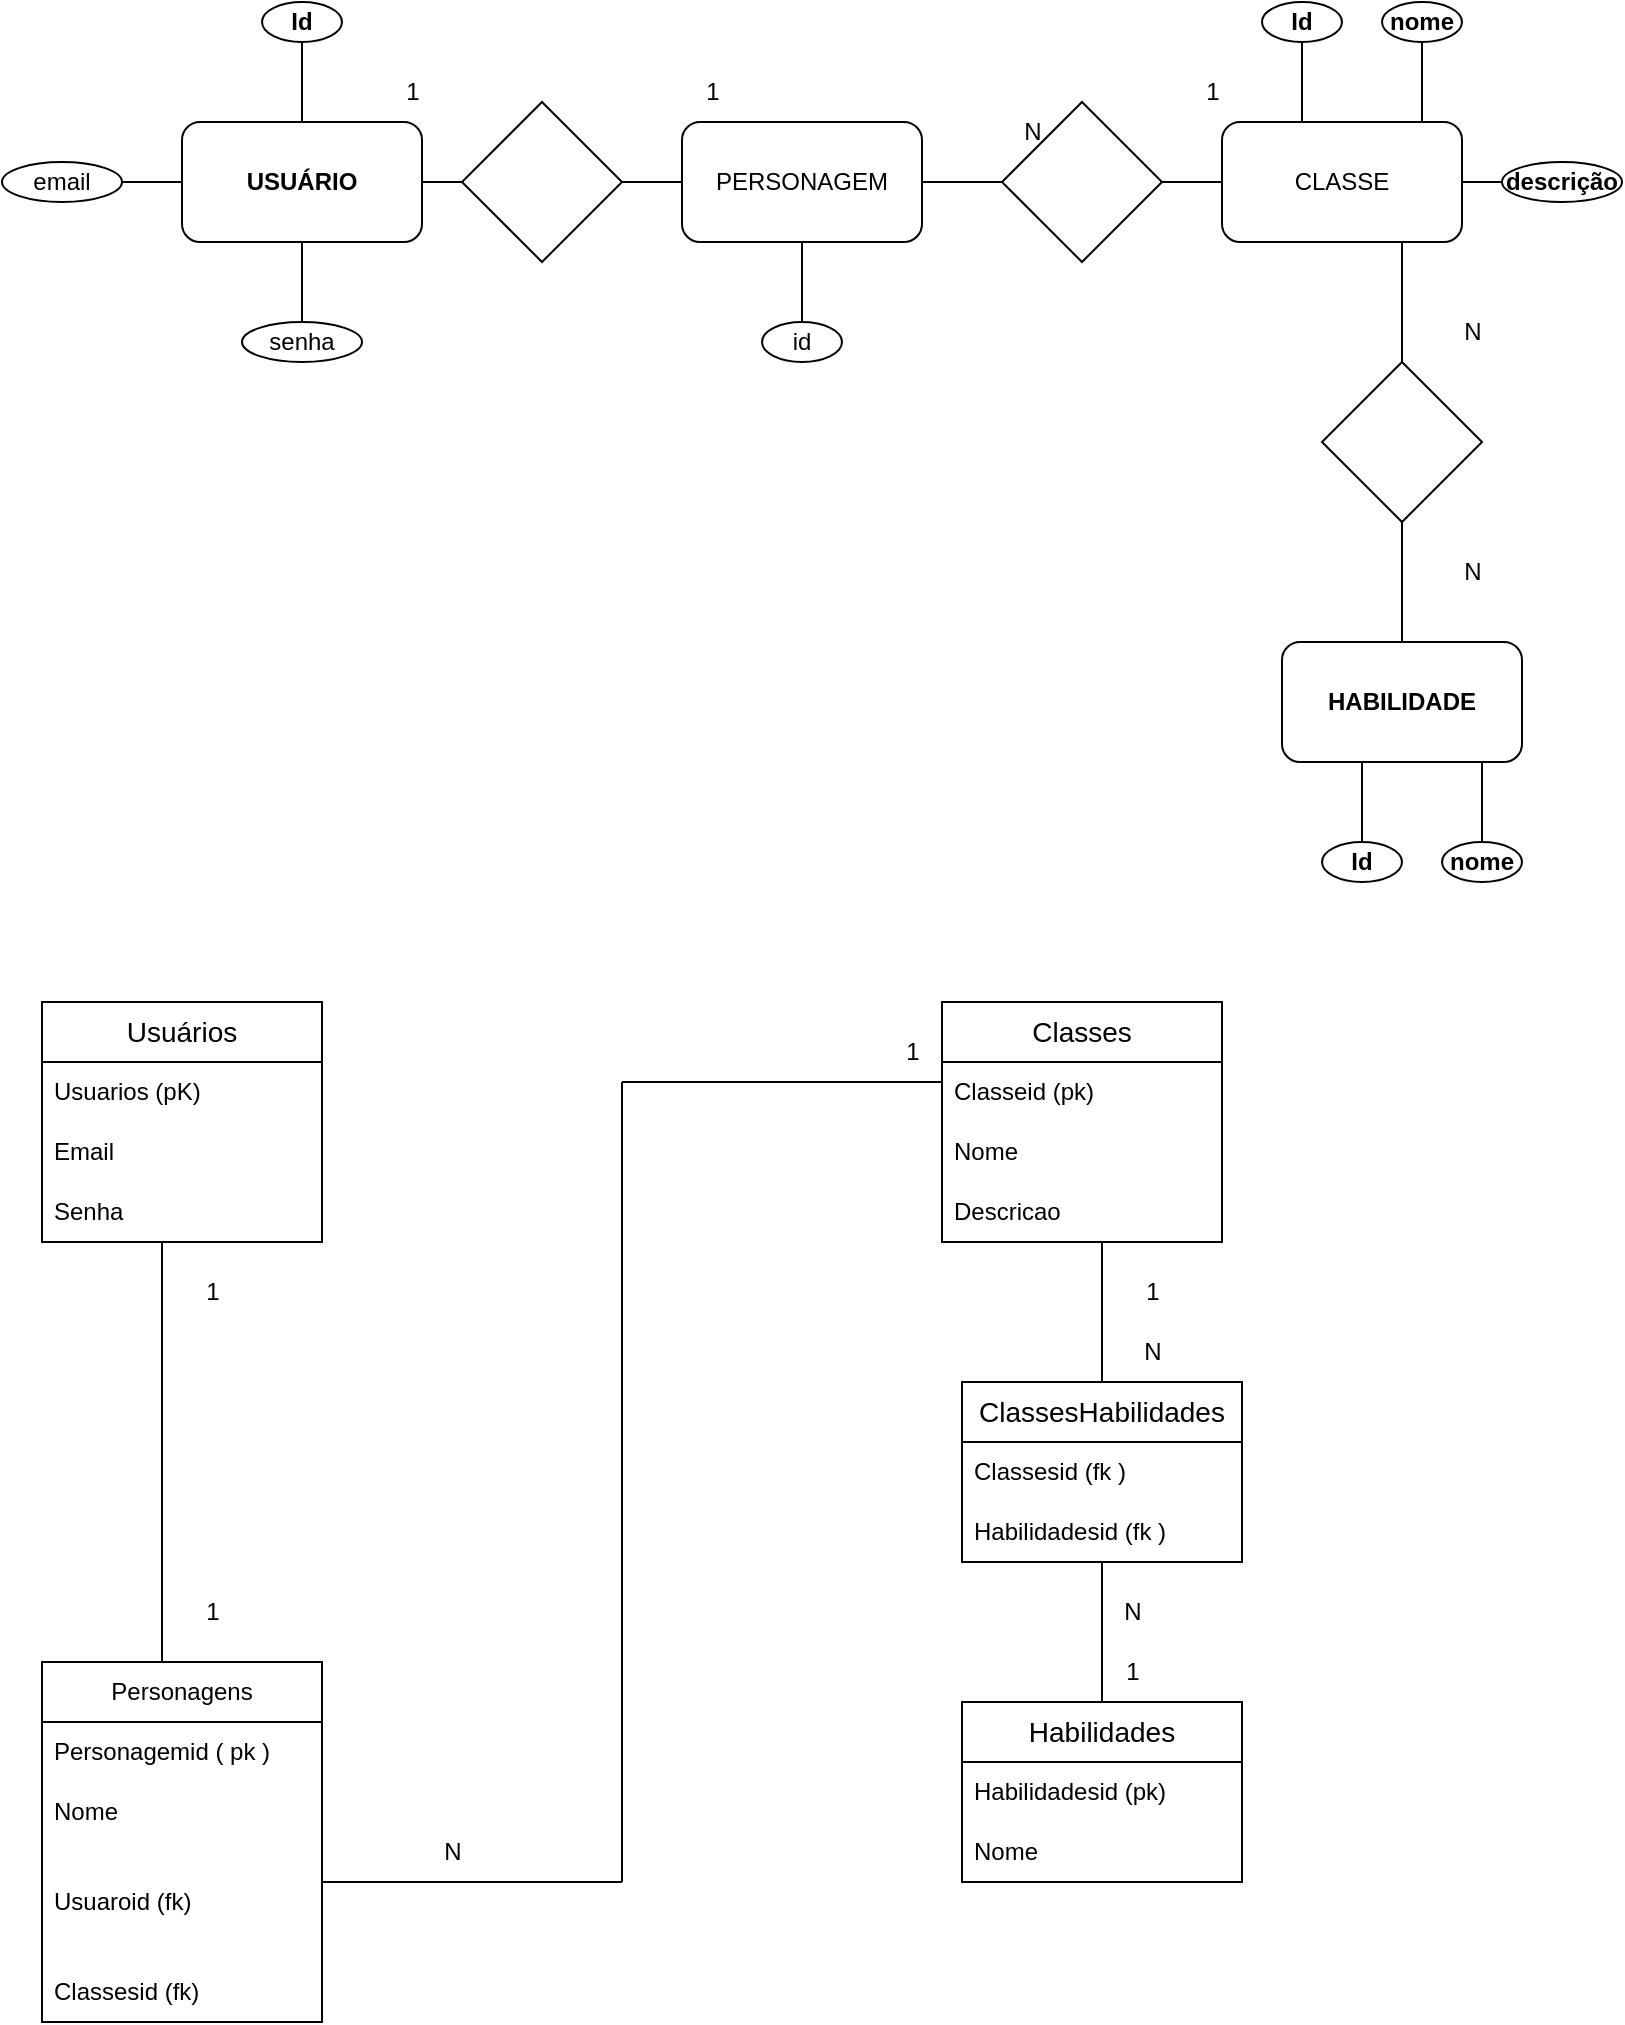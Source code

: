 <mxfile version="21.2.1" type="github">
  <diagram name="Página-1" id="jQnjzLbCpM8Gu9ordbbA">
    <mxGraphModel dx="880" dy="452" grid="1" gridSize="10" guides="0" tooltips="1" connect="1" arrows="1" fold="1" page="1" pageScale="1" pageWidth="827" pageHeight="1169" math="0" shadow="0">
      <root>
        <mxCell id="0" />
        <mxCell id="1" parent="0" />
        <mxCell id="oMJTfSmk2Lihotaj2CDF-1" value="USUÁRIO" style="rounded=1;whiteSpace=wrap;html=1;fontStyle=1" parent="1" vertex="1">
          <mxGeometry x="100" y="160" width="120" height="60" as="geometry" />
        </mxCell>
        <mxCell id="oMJTfSmk2Lihotaj2CDF-2" value="" style="endArrow=none;html=1;rounded=0;fontStyle=1" parent="1" edge="1">
          <mxGeometry width="50" height="50" relative="1" as="geometry">
            <mxPoint x="220" y="190" as="sourcePoint" />
            <mxPoint x="240" y="190" as="targetPoint" />
            <Array as="points" />
          </mxGeometry>
        </mxCell>
        <mxCell id="oMJTfSmk2Lihotaj2CDF-3" value="" style="rhombus;whiteSpace=wrap;html=1;fontStyle=0" parent="1" vertex="1">
          <mxGeometry x="240" y="150" width="80" height="80" as="geometry" />
        </mxCell>
        <mxCell id="oMJTfSmk2Lihotaj2CDF-4" value="" style="endArrow=none;html=1;rounded=0;" parent="1" edge="1">
          <mxGeometry width="50" height="50" relative="1" as="geometry">
            <mxPoint x="320" y="190" as="sourcePoint" />
            <mxPoint x="350" y="190" as="targetPoint" />
          </mxGeometry>
        </mxCell>
        <mxCell id="oMJTfSmk2Lihotaj2CDF-5" value="PERSONAGEM" style="rounded=1;whiteSpace=wrap;html=1;" parent="1" vertex="1">
          <mxGeometry x="350" y="160" width="120" height="60" as="geometry" />
        </mxCell>
        <mxCell id="oMJTfSmk2Lihotaj2CDF-6" value="1" style="text;html=1;align=center;verticalAlign=middle;resizable=0;points=[];autosize=1;strokeColor=none;fillColor=none;" parent="1" vertex="1">
          <mxGeometry x="200" y="130" width="30" height="30" as="geometry" />
        </mxCell>
        <mxCell id="oMJTfSmk2Lihotaj2CDF-7" value="" style="endArrow=none;html=1;rounded=0;" parent="1" edge="1">
          <mxGeometry width="50" height="50" relative="1" as="geometry">
            <mxPoint x="470" y="190" as="sourcePoint" />
            <mxPoint x="510" y="190" as="targetPoint" />
          </mxGeometry>
        </mxCell>
        <mxCell id="oMJTfSmk2Lihotaj2CDF-8" value="" style="rhombus;whiteSpace=wrap;html=1;fontStyle=0" parent="1" vertex="1">
          <mxGeometry x="510" y="150" width="80" height="80" as="geometry" />
        </mxCell>
        <mxCell id="oMJTfSmk2Lihotaj2CDF-9" value="" style="endArrow=none;html=1;rounded=0;" parent="1" edge="1">
          <mxGeometry width="50" height="50" relative="1" as="geometry">
            <mxPoint x="590" y="190" as="sourcePoint" />
            <mxPoint x="620" y="190" as="targetPoint" />
          </mxGeometry>
        </mxCell>
        <mxCell id="oMJTfSmk2Lihotaj2CDF-10" value="CLASSE" style="rounded=1;whiteSpace=wrap;html=1;fontStyle=0" parent="1" vertex="1">
          <mxGeometry x="620" y="160" width="120" height="60" as="geometry" />
        </mxCell>
        <mxCell id="oMJTfSmk2Lihotaj2CDF-11" value="" style="endArrow=none;html=1;rounded=0;" parent="1" edge="1">
          <mxGeometry width="50" height="50" relative="1" as="geometry">
            <mxPoint x="710" y="280" as="sourcePoint" />
            <mxPoint x="710" y="220" as="targetPoint" />
          </mxGeometry>
        </mxCell>
        <mxCell id="oMJTfSmk2Lihotaj2CDF-12" value="" style="rhombus;whiteSpace=wrap;html=1;fontStyle=0" parent="1" vertex="1">
          <mxGeometry x="670" y="280" width="80" height="80" as="geometry" />
        </mxCell>
        <mxCell id="oMJTfSmk2Lihotaj2CDF-13" value="HABILIDADE" style="rounded=1;whiteSpace=wrap;html=1;fontStyle=1" parent="1" vertex="1">
          <mxGeometry x="650" y="420" width="120" height="60" as="geometry" />
        </mxCell>
        <mxCell id="oMJTfSmk2Lihotaj2CDF-14" value="" style="endArrow=none;html=1;rounded=0;" parent="1" edge="1">
          <mxGeometry width="50" height="50" relative="1" as="geometry">
            <mxPoint x="710" y="420" as="sourcePoint" />
            <mxPoint x="710" y="360" as="targetPoint" />
          </mxGeometry>
        </mxCell>
        <mxCell id="oMJTfSmk2Lihotaj2CDF-15" value="1" style="text;html=1;align=center;verticalAlign=middle;resizable=0;points=[];autosize=1;strokeColor=none;fillColor=none;" parent="1" vertex="1">
          <mxGeometry x="350" y="130" width="30" height="30" as="geometry" />
        </mxCell>
        <mxCell id="oMJTfSmk2Lihotaj2CDF-16" value="N" style="text;html=1;align=center;verticalAlign=middle;resizable=0;points=[];autosize=1;strokeColor=none;fillColor=none;" parent="1" vertex="1">
          <mxGeometry x="510" y="150" width="30" height="30" as="geometry" />
        </mxCell>
        <mxCell id="oMJTfSmk2Lihotaj2CDF-17" value="1" style="text;html=1;align=center;verticalAlign=middle;resizable=0;points=[];autosize=1;strokeColor=none;fillColor=none;" parent="1" vertex="1">
          <mxGeometry x="600" y="130" width="30" height="30" as="geometry" />
        </mxCell>
        <mxCell id="oMJTfSmk2Lihotaj2CDF-18" value="N" style="text;html=1;align=center;verticalAlign=middle;resizable=0;points=[];autosize=1;strokeColor=none;fillColor=none;" parent="1" vertex="1">
          <mxGeometry x="730" y="250" width="30" height="30" as="geometry" />
        </mxCell>
        <mxCell id="oMJTfSmk2Lihotaj2CDF-19" value="N" style="text;html=1;align=center;verticalAlign=middle;resizable=0;points=[];autosize=1;strokeColor=none;fillColor=none;" parent="1" vertex="1">
          <mxGeometry x="730" y="370" width="30" height="30" as="geometry" />
        </mxCell>
        <mxCell id="oMJTfSmk2Lihotaj2CDF-28" value="Id" style="ellipse;whiteSpace=wrap;html=1;fontStyle=1" parent="1" vertex="1">
          <mxGeometry x="140" y="100" width="40" height="20" as="geometry" />
        </mxCell>
        <mxCell id="oMJTfSmk2Lihotaj2CDF-29" value="" style="endArrow=none;html=1;rounded=0;" parent="1" edge="1">
          <mxGeometry width="50" height="50" relative="1" as="geometry">
            <mxPoint x="60" y="190" as="sourcePoint" />
            <mxPoint x="100" y="190" as="targetPoint" />
            <Array as="points">
              <mxPoint x="70" y="190" />
            </Array>
          </mxGeometry>
        </mxCell>
        <mxCell id="oMJTfSmk2Lihotaj2CDF-30" value="email" style="ellipse;whiteSpace=wrap;html=1;" parent="1" vertex="1">
          <mxGeometry x="10" y="180" width="60" height="20" as="geometry" />
        </mxCell>
        <mxCell id="oMJTfSmk2Lihotaj2CDF-31" value="senha" style="ellipse;whiteSpace=wrap;html=1;" parent="1" vertex="1">
          <mxGeometry x="130" y="260" width="60" height="20" as="geometry" />
        </mxCell>
        <mxCell id="oMJTfSmk2Lihotaj2CDF-33" value="" style="endArrow=none;html=1;rounded=0;" parent="1" edge="1">
          <mxGeometry width="50" height="50" relative="1" as="geometry">
            <mxPoint x="160" y="260" as="sourcePoint" />
            <mxPoint x="160" y="220" as="targetPoint" />
            <Array as="points">
              <mxPoint x="160" y="240" />
            </Array>
          </mxGeometry>
        </mxCell>
        <mxCell id="oMJTfSmk2Lihotaj2CDF-34" value="" style="endArrow=none;html=1;rounded=0;" parent="1" edge="1">
          <mxGeometry width="50" height="50" relative="1" as="geometry">
            <mxPoint x="410" y="260" as="sourcePoint" />
            <mxPoint x="410" y="220" as="targetPoint" />
            <Array as="points">
              <mxPoint x="410" y="240" />
            </Array>
          </mxGeometry>
        </mxCell>
        <mxCell id="oMJTfSmk2Lihotaj2CDF-35" value="id" style="ellipse;whiteSpace=wrap;html=1;" parent="1" vertex="1">
          <mxGeometry x="390" y="260" width="40" height="20" as="geometry" />
        </mxCell>
        <mxCell id="oMJTfSmk2Lihotaj2CDF-36" value="" style="endArrow=none;html=1;rounded=0;" parent="1" edge="1">
          <mxGeometry width="50" height="50" relative="1" as="geometry">
            <mxPoint x="160" y="160" as="sourcePoint" />
            <mxPoint x="160" y="120" as="targetPoint" />
            <Array as="points">
              <mxPoint x="160" y="140" />
            </Array>
          </mxGeometry>
        </mxCell>
        <mxCell id="oMJTfSmk2Lihotaj2CDF-37" value="" style="endArrow=none;html=1;rounded=0;" parent="1" edge="1">
          <mxGeometry width="50" height="50" relative="1" as="geometry">
            <mxPoint x="660" y="160" as="sourcePoint" />
            <mxPoint x="660" y="120" as="targetPoint" />
            <Array as="points">
              <mxPoint x="660" y="140" />
            </Array>
          </mxGeometry>
        </mxCell>
        <mxCell id="oMJTfSmk2Lihotaj2CDF-38" value="" style="endArrow=none;html=1;rounded=0;" parent="1" edge="1">
          <mxGeometry width="50" height="50" relative="1" as="geometry">
            <mxPoint x="720" y="160" as="sourcePoint" />
            <mxPoint x="720" y="120" as="targetPoint" />
            <Array as="points">
              <mxPoint x="720" y="140" />
            </Array>
          </mxGeometry>
        </mxCell>
        <mxCell id="oMJTfSmk2Lihotaj2CDF-39" value="" style="endArrow=none;html=1;rounded=0;" parent="1" edge="1">
          <mxGeometry width="50" height="50" relative="1" as="geometry">
            <mxPoint x="690" y="520" as="sourcePoint" />
            <mxPoint x="690" y="480" as="targetPoint" />
            <Array as="points">
              <mxPoint x="690" y="500" />
            </Array>
          </mxGeometry>
        </mxCell>
        <mxCell id="oMJTfSmk2Lihotaj2CDF-40" value="" style="endArrow=none;html=1;rounded=0;" parent="1" edge="1">
          <mxGeometry width="50" height="50" relative="1" as="geometry">
            <mxPoint x="750" y="520" as="sourcePoint" />
            <mxPoint x="750" y="480" as="targetPoint" />
            <Array as="points">
              <mxPoint x="750" y="500" />
            </Array>
          </mxGeometry>
        </mxCell>
        <mxCell id="oMJTfSmk2Lihotaj2CDF-41" value="Id" style="ellipse;whiteSpace=wrap;html=1;fontStyle=1" parent="1" vertex="1">
          <mxGeometry x="640" y="100" width="40" height="20" as="geometry" />
        </mxCell>
        <mxCell id="oMJTfSmk2Lihotaj2CDF-42" value="nome" style="ellipse;whiteSpace=wrap;html=1;fontStyle=1" parent="1" vertex="1">
          <mxGeometry x="700" y="100" width="40" height="20" as="geometry" />
        </mxCell>
        <mxCell id="oMJTfSmk2Lihotaj2CDF-43" value="Id" style="ellipse;whiteSpace=wrap;html=1;fontStyle=1" parent="1" vertex="1">
          <mxGeometry x="670" y="520" width="40" height="20" as="geometry" />
        </mxCell>
        <mxCell id="oMJTfSmk2Lihotaj2CDF-44" value="nome" style="ellipse;whiteSpace=wrap;html=1;fontStyle=1" parent="1" vertex="1">
          <mxGeometry x="730" y="520" width="40" height="20" as="geometry" />
        </mxCell>
        <mxCell id="oMJTfSmk2Lihotaj2CDF-50" value="" style="endArrow=none;html=1;rounded=0;entryX=0;entryY=0.5;entryDx=0;entryDy=0;entryPerimeter=0;" parent="1" target="oMJTfSmk2Lihotaj2CDF-51" edge="1">
          <mxGeometry width="50" height="50" relative="1" as="geometry">
            <mxPoint x="740" y="190" as="sourcePoint" />
            <mxPoint x="750" y="190" as="targetPoint" />
          </mxGeometry>
        </mxCell>
        <mxCell id="oMJTfSmk2Lihotaj2CDF-51" value="descrição" style="ellipse;whiteSpace=wrap;html=1;fontStyle=1" parent="1" vertex="1">
          <mxGeometry x="760" y="180" width="60" height="20" as="geometry" />
        </mxCell>
        <mxCell id="oMJTfSmk2Lihotaj2CDF-56" value="Usuários" style="swimlane;fontStyle=0;childLayout=stackLayout;horizontal=1;startSize=30;horizontalStack=0;resizeParent=1;resizeParentMax=0;resizeLast=0;collapsible=1;marginBottom=0;whiteSpace=wrap;html=1;fontSize=14;" parent="1" vertex="1">
          <mxGeometry x="30" y="600" width="140" height="120" as="geometry" />
        </mxCell>
        <mxCell id="oMJTfSmk2Lihotaj2CDF-57" value="Usuarios (pK)" style="text;strokeColor=none;fillColor=none;align=left;verticalAlign=middle;spacingLeft=4;spacingRight=4;overflow=hidden;points=[[0,0.5],[1,0.5]];portConstraint=eastwest;rotatable=0;whiteSpace=wrap;html=1;" parent="oMJTfSmk2Lihotaj2CDF-56" vertex="1">
          <mxGeometry y="30" width="140" height="30" as="geometry" />
        </mxCell>
        <mxCell id="oMJTfSmk2Lihotaj2CDF-58" value="Email" style="text;strokeColor=none;fillColor=none;align=left;verticalAlign=middle;spacingLeft=4;spacingRight=4;overflow=hidden;points=[[0,0.5],[1,0.5]];portConstraint=eastwest;rotatable=0;whiteSpace=wrap;html=1;" parent="oMJTfSmk2Lihotaj2CDF-56" vertex="1">
          <mxGeometry y="60" width="140" height="30" as="geometry" />
        </mxCell>
        <mxCell id="oMJTfSmk2Lihotaj2CDF-59" value="Senha" style="text;strokeColor=none;fillColor=none;align=left;verticalAlign=middle;spacingLeft=4;spacingRight=4;overflow=hidden;points=[[0,0.5],[1,0.5]];portConstraint=eastwest;rotatable=0;whiteSpace=wrap;html=1;" parent="oMJTfSmk2Lihotaj2CDF-56" vertex="1">
          <mxGeometry y="90" width="140" height="30" as="geometry" />
        </mxCell>
        <mxCell id="oMJTfSmk2Lihotaj2CDF-60" value="" style="endArrow=none;html=1;rounded=0;" parent="1" edge="1">
          <mxGeometry width="50" height="50" relative="1" as="geometry">
            <mxPoint x="90" y="950" as="sourcePoint" />
            <mxPoint x="90" y="720" as="targetPoint" />
          </mxGeometry>
        </mxCell>
        <mxCell id="oMJTfSmk2Lihotaj2CDF-61" value="1" style="text;html=1;align=center;verticalAlign=middle;resizable=0;points=[];autosize=1;strokeColor=none;fillColor=none;" parent="1" vertex="1">
          <mxGeometry x="100" y="730" width="30" height="30" as="geometry" />
        </mxCell>
        <mxCell id="oMJTfSmk2Lihotaj2CDF-62" value="1" style="text;html=1;align=center;verticalAlign=middle;resizable=0;points=[];autosize=1;strokeColor=none;fillColor=none;" parent="1" vertex="1">
          <mxGeometry x="100" y="890" width="30" height="30" as="geometry" />
        </mxCell>
        <mxCell id="oMJTfSmk2Lihotaj2CDF-63" value="Personagens" style="swimlane;fontStyle=0;childLayout=stackLayout;horizontal=1;startSize=30;horizontalStack=0;resizeParent=1;resizeParentMax=0;resizeLast=0;collapsible=1;marginBottom=0;whiteSpace=wrap;html=1;" parent="1" vertex="1">
          <mxGeometry x="30" y="930" width="140" height="180" as="geometry" />
        </mxCell>
        <mxCell id="oMJTfSmk2Lihotaj2CDF-64" value="Personagemid ( pk )" style="text;strokeColor=none;fillColor=none;align=left;verticalAlign=middle;spacingLeft=4;spacingRight=4;overflow=hidden;points=[[0,0.5],[1,0.5]];portConstraint=eastwest;rotatable=0;whiteSpace=wrap;html=1;" parent="oMJTfSmk2Lihotaj2CDF-63" vertex="1">
          <mxGeometry y="30" width="140" height="30" as="geometry" />
        </mxCell>
        <mxCell id="oMJTfSmk2Lihotaj2CDF-65" value="Nome" style="text;strokeColor=none;fillColor=none;align=left;verticalAlign=middle;spacingLeft=4;spacingRight=4;overflow=hidden;points=[[0,0.5],[1,0.5]];portConstraint=eastwest;rotatable=0;whiteSpace=wrap;html=1;" parent="oMJTfSmk2Lihotaj2CDF-63" vertex="1">
          <mxGeometry y="60" width="140" height="30" as="geometry" />
        </mxCell>
        <mxCell id="oMJTfSmk2Lihotaj2CDF-66" value="Usuaroid (fk)" style="text;strokeColor=none;fillColor=none;align=left;verticalAlign=middle;spacingLeft=4;spacingRight=4;overflow=hidden;points=[[0,0.5],[1,0.5]];portConstraint=eastwest;rotatable=0;whiteSpace=wrap;html=1;" parent="oMJTfSmk2Lihotaj2CDF-63" vertex="1">
          <mxGeometry y="90" width="140" height="60" as="geometry" />
        </mxCell>
        <mxCell id="oMJTfSmk2Lihotaj2CDF-68" value="Classesid (fk)" style="text;strokeColor=none;fillColor=none;align=left;verticalAlign=middle;spacingLeft=4;spacingRight=4;overflow=hidden;points=[[0,0.5],[1,0.5]];portConstraint=eastwest;rotatable=0;whiteSpace=wrap;html=1;" parent="oMJTfSmk2Lihotaj2CDF-63" vertex="1">
          <mxGeometry y="150" width="140" height="30" as="geometry" />
        </mxCell>
        <mxCell id="oMJTfSmk2Lihotaj2CDF-69" value="" style="endArrow=none;html=1;rounded=0;" parent="1" edge="1">
          <mxGeometry width="50" height="50" relative="1" as="geometry">
            <mxPoint x="170" y="1040" as="sourcePoint" />
            <mxPoint x="320" y="1040" as="targetPoint" />
          </mxGeometry>
        </mxCell>
        <mxCell id="oMJTfSmk2Lihotaj2CDF-70" value="" style="endArrow=none;html=1;rounded=0;" parent="1" edge="1">
          <mxGeometry width="50" height="50" relative="1" as="geometry">
            <mxPoint x="320" y="1040" as="sourcePoint" />
            <mxPoint x="320" y="640" as="targetPoint" />
          </mxGeometry>
        </mxCell>
        <mxCell id="oMJTfSmk2Lihotaj2CDF-71" value="" style="endArrow=none;html=1;rounded=0;" parent="1" edge="1">
          <mxGeometry width="50" height="50" relative="1" as="geometry">
            <mxPoint x="320" y="640" as="sourcePoint" />
            <mxPoint x="480" y="640" as="targetPoint" />
          </mxGeometry>
        </mxCell>
        <mxCell id="oMJTfSmk2Lihotaj2CDF-72" value="Classes" style="swimlane;fontStyle=0;childLayout=stackLayout;horizontal=1;startSize=30;horizontalStack=0;resizeParent=1;resizeParentMax=0;resizeLast=0;collapsible=1;marginBottom=0;whiteSpace=wrap;html=1;fontSize=14;" parent="1" vertex="1">
          <mxGeometry x="480" y="600" width="140" height="120" as="geometry" />
        </mxCell>
        <mxCell id="oMJTfSmk2Lihotaj2CDF-73" value="Classeid (pk)" style="text;strokeColor=none;fillColor=none;align=left;verticalAlign=middle;spacingLeft=4;spacingRight=4;overflow=hidden;points=[[0,0.5],[1,0.5]];portConstraint=eastwest;rotatable=0;whiteSpace=wrap;html=1;" parent="oMJTfSmk2Lihotaj2CDF-72" vertex="1">
          <mxGeometry y="30" width="140" height="30" as="geometry" />
        </mxCell>
        <mxCell id="oMJTfSmk2Lihotaj2CDF-74" value="Nome" style="text;strokeColor=none;fillColor=none;align=left;verticalAlign=middle;spacingLeft=4;spacingRight=4;overflow=hidden;points=[[0,0.5],[1,0.5]];portConstraint=eastwest;rotatable=0;whiteSpace=wrap;html=1;" parent="oMJTfSmk2Lihotaj2CDF-72" vertex="1">
          <mxGeometry y="60" width="140" height="30" as="geometry" />
        </mxCell>
        <mxCell id="oMJTfSmk2Lihotaj2CDF-75" value="Descricao" style="text;strokeColor=none;fillColor=none;align=left;verticalAlign=middle;spacingLeft=4;spacingRight=4;overflow=hidden;points=[[0,0.5],[1,0.5]];portConstraint=eastwest;rotatable=0;whiteSpace=wrap;html=1;" parent="oMJTfSmk2Lihotaj2CDF-72" vertex="1">
          <mxGeometry y="90" width="140" height="30" as="geometry" />
        </mxCell>
        <mxCell id="oMJTfSmk2Lihotaj2CDF-76" value="1" style="text;html=1;align=center;verticalAlign=middle;resizable=0;points=[];autosize=1;strokeColor=none;fillColor=none;" parent="1" vertex="1">
          <mxGeometry x="450" y="610" width="30" height="30" as="geometry" />
        </mxCell>
        <mxCell id="oMJTfSmk2Lihotaj2CDF-77" value="1" style="text;html=1;align=center;verticalAlign=middle;resizable=0;points=[];autosize=1;strokeColor=none;fillColor=none;" parent="1" vertex="1">
          <mxGeometry x="570" y="730" width="30" height="30" as="geometry" />
        </mxCell>
        <mxCell id="oMJTfSmk2Lihotaj2CDF-78" value="" style="endArrow=none;html=1;rounded=0;" parent="1" edge="1">
          <mxGeometry width="50" height="50" relative="1" as="geometry">
            <mxPoint x="560" y="790" as="sourcePoint" />
            <mxPoint x="560" y="720" as="targetPoint" />
          </mxGeometry>
        </mxCell>
        <mxCell id="oMJTfSmk2Lihotaj2CDF-79" value="ClassesHabilidades" style="swimlane;fontStyle=0;childLayout=stackLayout;horizontal=1;startSize=30;horizontalStack=0;resizeParent=1;resizeParentMax=0;resizeLast=0;collapsible=1;marginBottom=0;whiteSpace=wrap;html=1;fontSize=14;" parent="1" vertex="1">
          <mxGeometry x="490" y="790" width="140" height="90" as="geometry" />
        </mxCell>
        <mxCell id="oMJTfSmk2Lihotaj2CDF-80" value="Classesid (fk )" style="text;strokeColor=none;fillColor=none;align=left;verticalAlign=middle;spacingLeft=4;spacingRight=4;overflow=hidden;points=[[0,0.5],[1,0.5]];portConstraint=eastwest;rotatable=0;whiteSpace=wrap;html=1;" parent="oMJTfSmk2Lihotaj2CDF-79" vertex="1">
          <mxGeometry y="30" width="140" height="30" as="geometry" />
        </mxCell>
        <mxCell id="oMJTfSmk2Lihotaj2CDF-81" value="Habilidadesid (fk )" style="text;strokeColor=none;fillColor=none;align=left;verticalAlign=middle;spacingLeft=4;spacingRight=4;overflow=hidden;points=[[0,0.5],[1,0.5]];portConstraint=eastwest;rotatable=0;whiteSpace=wrap;html=1;" parent="oMJTfSmk2Lihotaj2CDF-79" vertex="1">
          <mxGeometry y="60" width="140" height="30" as="geometry" />
        </mxCell>
        <mxCell id="oMJTfSmk2Lihotaj2CDF-83" value="" style="endArrow=none;html=1;rounded=0;" parent="1" edge="1">
          <mxGeometry width="50" height="50" relative="1" as="geometry">
            <mxPoint x="560" y="950" as="sourcePoint" />
            <mxPoint x="560" y="880" as="targetPoint" />
          </mxGeometry>
        </mxCell>
        <mxCell id="oMJTfSmk2Lihotaj2CDF-84" value="Habilidades" style="swimlane;fontStyle=0;childLayout=stackLayout;horizontal=1;startSize=30;horizontalStack=0;resizeParent=1;resizeParentMax=0;resizeLast=0;collapsible=1;marginBottom=0;whiteSpace=wrap;html=1;fontSize=14;" parent="1" vertex="1">
          <mxGeometry x="490" y="950" width="140" height="90" as="geometry" />
        </mxCell>
        <mxCell id="oMJTfSmk2Lihotaj2CDF-85" value="Habilidadesid (pk)" style="text;strokeColor=none;fillColor=none;align=left;verticalAlign=middle;spacingLeft=4;spacingRight=4;overflow=hidden;points=[[0,0.5],[1,0.5]];portConstraint=eastwest;rotatable=0;whiteSpace=wrap;html=1;" parent="oMJTfSmk2Lihotaj2CDF-84" vertex="1">
          <mxGeometry y="30" width="140" height="30" as="geometry" />
        </mxCell>
        <mxCell id="oMJTfSmk2Lihotaj2CDF-86" value="Nome" style="text;strokeColor=none;fillColor=none;align=left;verticalAlign=middle;spacingLeft=4;spacingRight=4;overflow=hidden;points=[[0,0.5],[1,0.5]];portConstraint=eastwest;rotatable=0;whiteSpace=wrap;html=1;" parent="oMJTfSmk2Lihotaj2CDF-84" vertex="1">
          <mxGeometry y="60" width="140" height="30" as="geometry" />
        </mxCell>
        <mxCell id="oMJTfSmk2Lihotaj2CDF-87" value="N" style="text;html=1;align=center;verticalAlign=middle;resizable=0;points=[];autosize=1;strokeColor=none;fillColor=none;" parent="1" vertex="1">
          <mxGeometry x="570" y="760" width="30" height="30" as="geometry" />
        </mxCell>
        <mxCell id="oMJTfSmk2Lihotaj2CDF-88" value="N" style="text;html=1;align=center;verticalAlign=middle;resizable=0;points=[];autosize=1;strokeColor=none;fillColor=none;" parent="1" vertex="1">
          <mxGeometry x="560" y="890" width="30" height="30" as="geometry" />
        </mxCell>
        <mxCell id="oMJTfSmk2Lihotaj2CDF-89" value="1" style="text;html=1;align=center;verticalAlign=middle;resizable=0;points=[];autosize=1;strokeColor=none;fillColor=none;" parent="1" vertex="1">
          <mxGeometry x="560" y="920" width="30" height="30" as="geometry" />
        </mxCell>
        <mxCell id="oMJTfSmk2Lihotaj2CDF-91" value="N" style="text;html=1;align=center;verticalAlign=middle;resizable=0;points=[];autosize=1;strokeColor=none;fillColor=none;" parent="1" vertex="1">
          <mxGeometry x="220" y="1010" width="30" height="30" as="geometry" />
        </mxCell>
      </root>
    </mxGraphModel>
  </diagram>
</mxfile>
